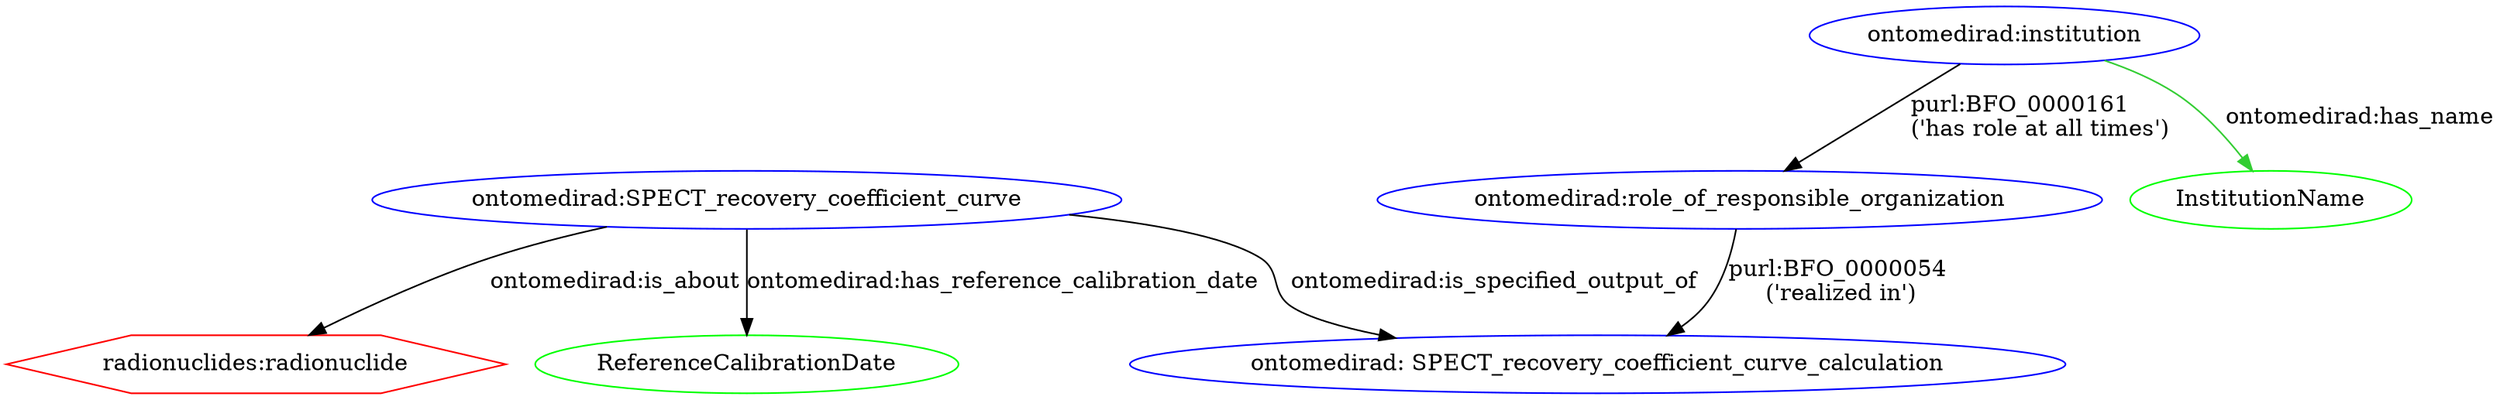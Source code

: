 digraph G {

// DEFINITION of NODES

	RecoveryCoefficientCurve [label="ontomedirad:SPECT_recovery_coefficient_curve"] [color = "blue"];
	RecoveryCoefficientCurveCalculation [label="ontomedirad: SPECT_recovery_coefficient_curve_calculation"] [color = "blue"];
	RoleOfRespInstitution [label="ontomedirad:role_of_responsible_organization"] [color = "blue"];
	Institution [label="ontomedirad:institution"] [color = "blue"];
	InstitutionName  [color = "green"];
	Radionuclide [label="radionuclides:radionuclide"] [color = "red"][shape = hexagon];
	ReferenceCalibrationDate [color = "green"];


// DEFINITION of EDGES

	RecoveryCoefficientCurve -> RecoveryCoefficientCurveCalculation [label="ontomedirad:is_specified_output_of"];
	RoleOfRespInstitution -> RecoveryCoefficientCurveCalculation [label="purl:BFO_0000054 \l('realized in')"]; 
	Institution -> RoleOfRespInstitution [label="purl:BFO_0000161 \l('has role at all times')"]; 
	Institution -> InstitutionName  [label="ontomedirad:has_name"] [color="limegreen"];
	RecoveryCoefficientCurve -> Radionuclide [label="ontomedirad:is_about"];
	RecoveryCoefficientCurve -> ReferenceCalibrationDate [label="ontomedirad:has_reference_calibration_date"];
}
